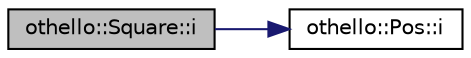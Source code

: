 digraph "othello::Square::i"
{
  edge [fontname="Helvetica",fontsize="10",labelfontname="Helvetica",labelfontsize="10"];
  node [fontname="Helvetica",fontsize="10",shape=record];
  rankdir="LR";
  Node1 [label="othello::Square::i",height=0.2,width=0.4,color="black", fillcolor="grey75", style="filled", fontcolor="black"];
  Node1 -> Node2 [color="midnightblue",fontsize="10",style="solid",fontname="Helvetica"];
  Node2 [label="othello::Pos::i",height=0.2,width=0.4,color="black", fillcolor="white", style="filled",URL="$d7/dd3/classothello_1_1_pos.html#afc7c09b0cba441f4ac30a3eb986aa59f"];
}
